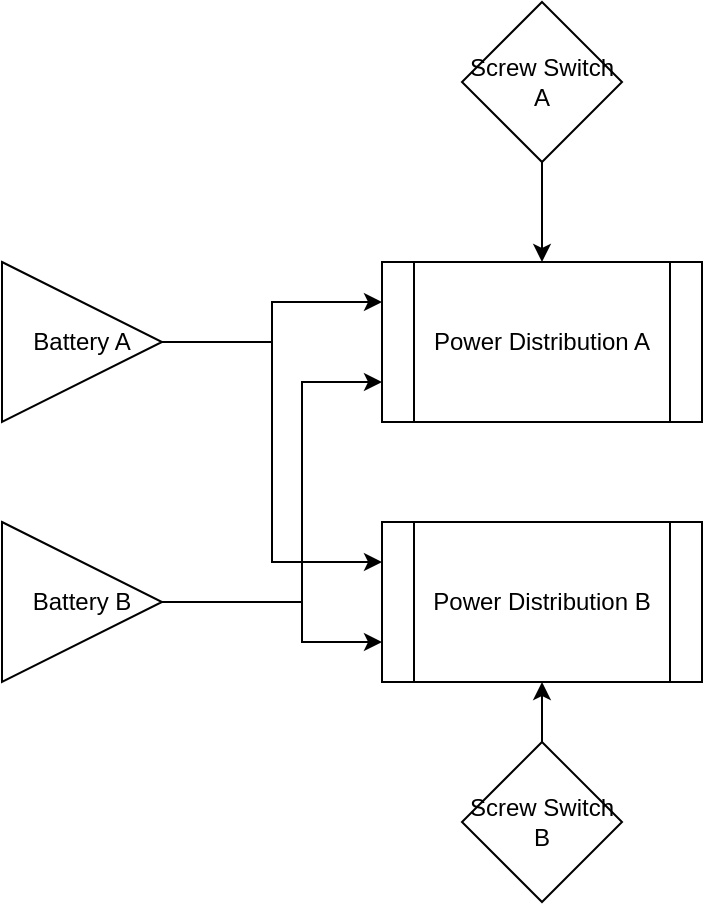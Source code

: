 <mxfile version="23.1.6" type="github">
  <diagram name="Page-1" id="FAxnaVmDCdUew-bZ3t1k">
    <mxGraphModel dx="954" dy="558" grid="1" gridSize="10" guides="1" tooltips="1" connect="1" arrows="1" fold="1" page="1" pageScale="1" pageWidth="1169" pageHeight="827" math="0" shadow="0">
      <root>
        <mxCell id="0" />
        <mxCell id="1" parent="0" />
        <mxCell id="Ocz2RVNLNiVchELcto32-1" value="Power Distribution A" style="shape=process;whiteSpace=wrap;html=1;backgroundOutline=1;" vertex="1" parent="1">
          <mxGeometry x="400" y="230" width="160" height="80" as="geometry" />
        </mxCell>
        <mxCell id="Ocz2RVNLNiVchELcto32-2" value="Power Distribution B" style="shape=process;whiteSpace=wrap;html=1;backgroundOutline=1;" vertex="1" parent="1">
          <mxGeometry x="400" y="360" width="160" height="80" as="geometry" />
        </mxCell>
        <mxCell id="Ocz2RVNLNiVchELcto32-14" style="edgeStyle=orthogonalEdgeStyle;rounded=0;orthogonalLoop=1;jettySize=auto;html=1;exitX=1;exitY=0.5;exitDx=0;exitDy=0;entryX=0;entryY=0.75;entryDx=0;entryDy=0;" edge="1" parent="1" source="Ocz2RVNLNiVchELcto32-3" target="Ocz2RVNLNiVchELcto32-2">
          <mxGeometry relative="1" as="geometry">
            <Array as="points">
              <mxPoint x="360" y="400" />
              <mxPoint x="360" y="420" />
            </Array>
          </mxGeometry>
        </mxCell>
        <mxCell id="Ocz2RVNLNiVchELcto32-16" style="edgeStyle=orthogonalEdgeStyle;rounded=0;orthogonalLoop=1;jettySize=auto;html=1;exitX=1;exitY=0.5;exitDx=0;exitDy=0;entryX=0;entryY=0.75;entryDx=0;entryDy=0;" edge="1" parent="1" source="Ocz2RVNLNiVchELcto32-3" target="Ocz2RVNLNiVchELcto32-1">
          <mxGeometry relative="1" as="geometry">
            <Array as="points">
              <mxPoint x="360" y="400" />
              <mxPoint x="360" y="290" />
            </Array>
          </mxGeometry>
        </mxCell>
        <mxCell id="Ocz2RVNLNiVchELcto32-3" value="Battery B" style="triangle;whiteSpace=wrap;html=1;" vertex="1" parent="1">
          <mxGeometry x="210" y="360" width="80" height="80" as="geometry" />
        </mxCell>
        <mxCell id="Ocz2RVNLNiVchELcto32-13" style="edgeStyle=orthogonalEdgeStyle;rounded=0;orthogonalLoop=1;jettySize=auto;html=1;exitX=1;exitY=0.5;exitDx=0;exitDy=0;entryX=0;entryY=0.25;entryDx=0;entryDy=0;" edge="1" parent="1" source="Ocz2RVNLNiVchELcto32-4" target="Ocz2RVNLNiVchELcto32-1">
          <mxGeometry relative="1" as="geometry" />
        </mxCell>
        <mxCell id="Ocz2RVNLNiVchELcto32-15" style="edgeStyle=orthogonalEdgeStyle;rounded=0;orthogonalLoop=1;jettySize=auto;html=1;exitX=1;exitY=0.5;exitDx=0;exitDy=0;entryX=0;entryY=0.25;entryDx=0;entryDy=0;" edge="1" parent="1" source="Ocz2RVNLNiVchELcto32-4" target="Ocz2RVNLNiVchELcto32-2">
          <mxGeometry relative="1" as="geometry" />
        </mxCell>
        <mxCell id="Ocz2RVNLNiVchELcto32-4" value="Battery A" style="triangle;whiteSpace=wrap;html=1;" vertex="1" parent="1">
          <mxGeometry x="210" y="230" width="80" height="80" as="geometry" />
        </mxCell>
        <mxCell id="Ocz2RVNLNiVchELcto32-10" style="edgeStyle=orthogonalEdgeStyle;rounded=0;orthogonalLoop=1;jettySize=auto;html=1;exitX=0.5;exitY=1;exitDx=0;exitDy=0;entryX=0.5;entryY=0;entryDx=0;entryDy=0;" edge="1" parent="1" source="Ocz2RVNLNiVchELcto32-8" target="Ocz2RVNLNiVchELcto32-1">
          <mxGeometry relative="1" as="geometry" />
        </mxCell>
        <mxCell id="Ocz2RVNLNiVchELcto32-8" value="Screw Switch A" style="rhombus;whiteSpace=wrap;html=1;" vertex="1" parent="1">
          <mxGeometry x="440" y="100" width="80" height="80" as="geometry" />
        </mxCell>
        <mxCell id="Ocz2RVNLNiVchELcto32-11" style="edgeStyle=orthogonalEdgeStyle;rounded=0;orthogonalLoop=1;jettySize=auto;html=1;exitX=0.5;exitY=0;exitDx=0;exitDy=0;entryX=0.5;entryY=1;entryDx=0;entryDy=0;" edge="1" parent="1" source="Ocz2RVNLNiVchELcto32-9" target="Ocz2RVNLNiVchELcto32-2">
          <mxGeometry relative="1" as="geometry" />
        </mxCell>
        <mxCell id="Ocz2RVNLNiVchELcto32-9" value="Screw Switch B" style="rhombus;whiteSpace=wrap;html=1;" vertex="1" parent="1">
          <mxGeometry x="440" y="470" width="80" height="80" as="geometry" />
        </mxCell>
      </root>
    </mxGraphModel>
  </diagram>
</mxfile>
